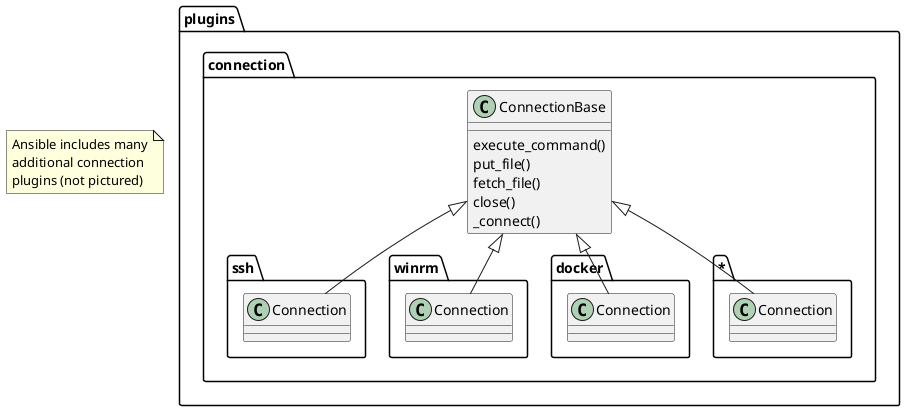 @startuml

package plugins.connection {
	ConnectionBase <|-- ssh.Connection
	ConnectionBase <|-- winrm.Connection
	ConnectionBase <|-- docker.Connection
	ConnectionBase <|-- "*.Connection"
}

ConnectionBase : execute_command()
ConnectionBase : put_file()
ConnectionBase : fetch_file()
ConnectionBase : close()
ConnectionBase : _connect()

note "Ansible includes many\nadditional connection\nplugins (not pictured)" as N1

@enduml